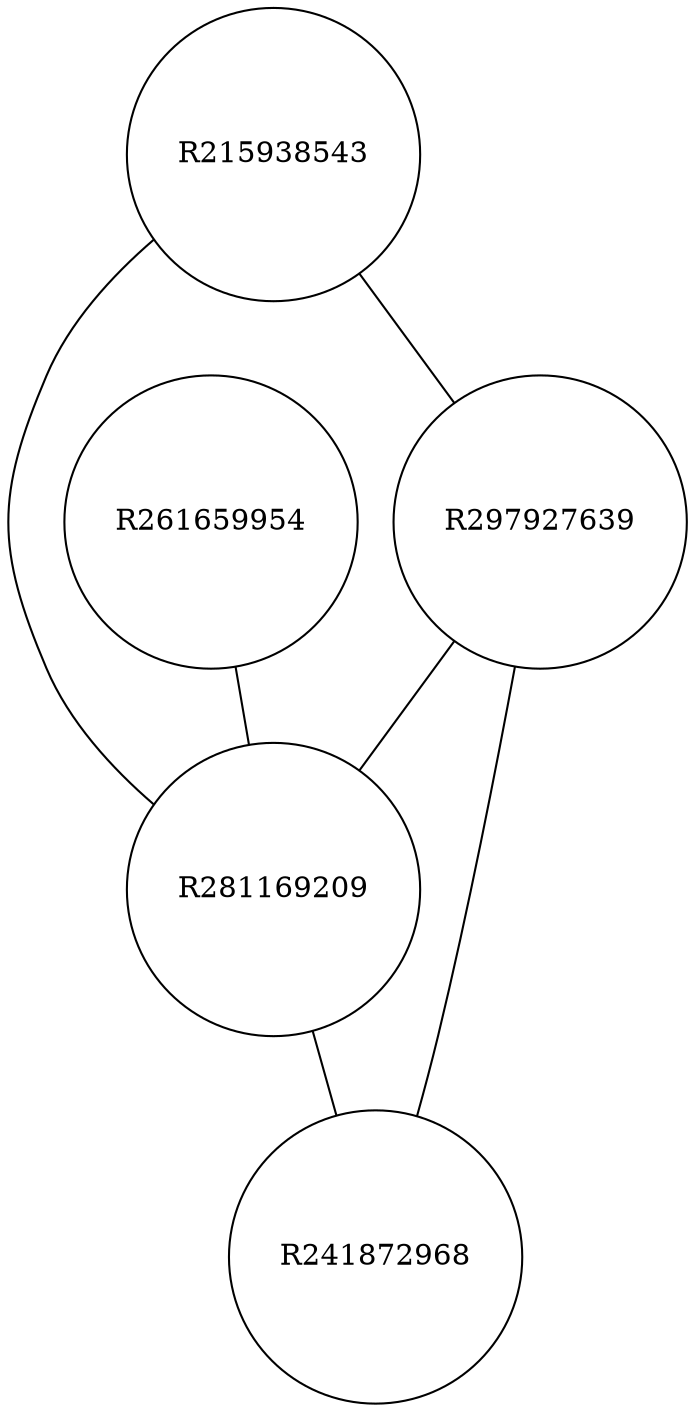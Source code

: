graph network8 {
	node [shape=circle];

	"R281169209" -- "R241872968" [color=black];
	"R297927639" -- "R241872968" [color=black];
	"R297927639" -- "R281169209" [color=black];
	"R261659954" -- "R281169209" [color=black];
	"R215938543" -- "R281169209" [color=black];
	"R215938543" -- "R297927639" [color=black];
}